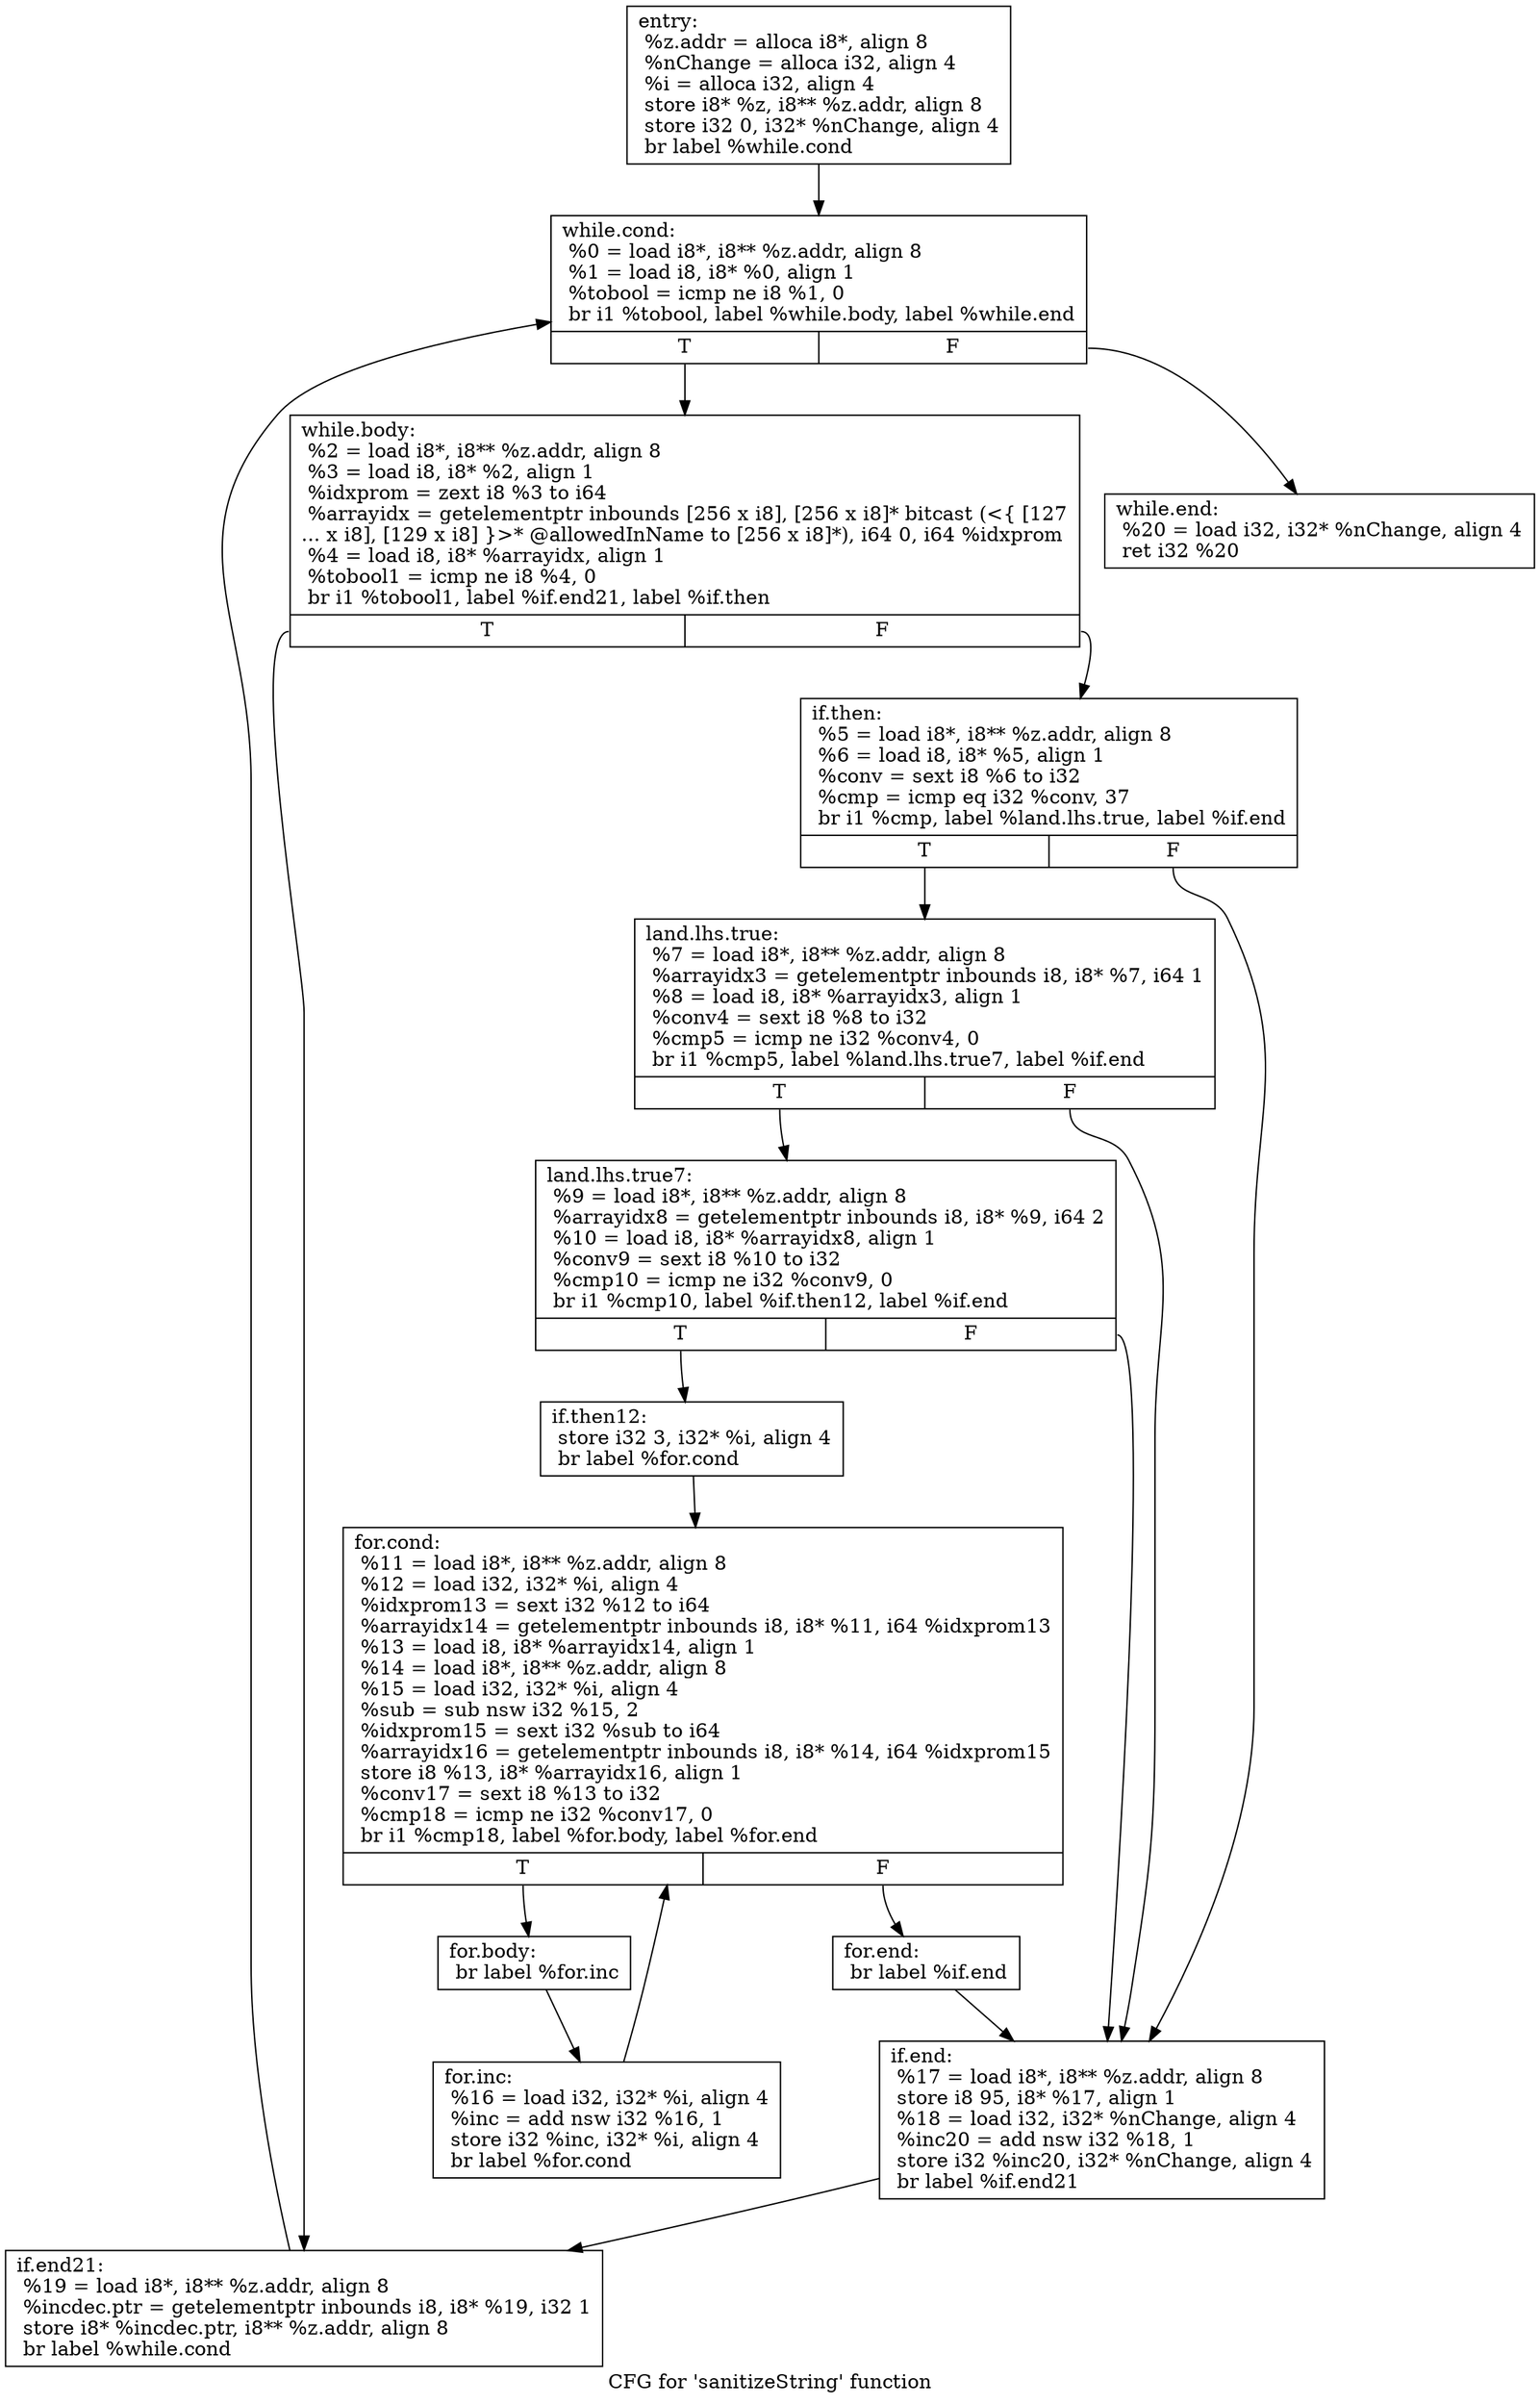 digraph "CFG for 'sanitizeString' function" {
	label="CFG for 'sanitizeString' function";

	Node0xc1b1b0 [shape=record,label="{entry:\l  %z.addr = alloca i8*, align 8\l  %nChange = alloca i32, align 4\l  %i = alloca i32, align 4\l  store i8* %z, i8** %z.addr, align 8\l  store i32 0, i32* %nChange, align 4\l  br label %while.cond\l}"];
	Node0xc1b1b0 -> Node0xc1b400;
	Node0xc1b400 [shape=record,label="{while.cond:                                       \l  %0 = load i8*, i8** %z.addr, align 8\l  %1 = load i8, i8* %0, align 1\l  %tobool = icmp ne i8 %1, 0\l  br i1 %tobool, label %while.body, label %while.end\l|{<s0>T|<s1>F}}"];
	Node0xc1b400:s0 -> Node0xc1b620;
	Node0xc1b400:s1 -> Node0xc1b700;
	Node0xc1b620 [shape=record,label="{while.body:                                       \l  %2 = load i8*, i8** %z.addr, align 8\l  %3 = load i8, i8* %2, align 1\l  %idxprom = zext i8 %3 to i64\l  %arrayidx = getelementptr inbounds [256 x i8], [256 x i8]* bitcast (\<\{ [127\l... x i8], [129 x i8] \}\>* @allowedInName to [256 x i8]*), i64 0, i64 %idxprom\l  %4 = load i8, i8* %arrayidx, align 1\l  %tobool1 = icmp ne i8 %4, 0\l  br i1 %tobool1, label %if.end21, label %if.then\l|{<s0>T|<s1>F}}"];
	Node0xc1b620:s0 -> Node0xc1bb20;
	Node0xc1b620:s1 -> Node0xc1b110;
	Node0xc1b110 [shape=record,label="{if.then:                                          \l  %5 = load i8*, i8** %z.addr, align 8\l  %6 = load i8, i8* %5, align 1\l  %conv = sext i8 %6 to i32\l  %cmp = icmp eq i32 %conv, 37\l  br i1 %cmp, label %land.lhs.true, label %if.end\l|{<s0>T|<s1>F}}"];
	Node0xc1b110:s0 -> Node0xc1bfa0;
	Node0xc1b110:s1 -> Node0xc1c080;
	Node0xc1bfa0 [shape=record,label="{land.lhs.true:                                    \l  %7 = load i8*, i8** %z.addr, align 8\l  %arrayidx3 = getelementptr inbounds i8, i8* %7, i64 1\l  %8 = load i8, i8* %arrayidx3, align 1\l  %conv4 = sext i8 %8 to i32\l  %cmp5 = icmp ne i32 %conv4, 0\l  br i1 %cmp5, label %land.lhs.true7, label %if.end\l|{<s0>T|<s1>F}}"];
	Node0xc1bfa0:s0 -> Node0xc1ba40;
	Node0xc1bfa0:s1 -> Node0xc1c080;
	Node0xc1ba40 [shape=record,label="{land.lhs.true7:                                   \l  %9 = load i8*, i8** %z.addr, align 8\l  %arrayidx8 = getelementptr inbounds i8, i8* %9, i64 2\l  %10 = load i8, i8* %arrayidx8, align 1\l  %conv9 = sext i8 %10 to i32\l  %cmp10 = icmp ne i32 %conv9, 0\l  br i1 %cmp10, label %if.then12, label %if.end\l|{<s0>T|<s1>F}}"];
	Node0xc1ba40:s0 -> Node0xc1bb70;
	Node0xc1ba40:s1 -> Node0xc1c080;
	Node0xc1bb70 [shape=record,label="{if.then12:                                        \l  store i32 3, i32* %i, align 4\l  br label %for.cond\l}"];
	Node0xc1bb70 -> Node0xc1cb70;
	Node0xc1cb70 [shape=record,label="{for.cond:                                         \l  %11 = load i8*, i8** %z.addr, align 8\l  %12 = load i32, i32* %i, align 4\l  %idxprom13 = sext i32 %12 to i64\l  %arrayidx14 = getelementptr inbounds i8, i8* %11, i64 %idxprom13\l  %13 = load i8, i8* %arrayidx14, align 1\l  %14 = load i8*, i8** %z.addr, align 8\l  %15 = load i32, i32* %i, align 4\l  %sub = sub nsw i32 %15, 2\l  %idxprom15 = sext i32 %sub to i64\l  %arrayidx16 = getelementptr inbounds i8, i8* %14, i64 %idxprom15\l  store i8 %13, i8* %arrayidx16, align 1\l  %conv17 = sext i8 %13 to i32\l  %cmp18 = icmp ne i32 %conv17, 0\l  br i1 %cmp18, label %for.body, label %for.end\l|{<s0>T|<s1>F}}"];
	Node0xc1cb70:s0 -> Node0xc1d240;
	Node0xc1cb70:s1 -> Node0xc1d320;
	Node0xc1d240 [shape=record,label="{for.body:                                         \l  br label %for.inc\l}"];
	Node0xc1d240 -> Node0xc1d480;
	Node0xc1d480 [shape=record,label="{for.inc:                                          \l  %16 = load i32, i32* %i, align 4\l  %inc = add nsw i32 %16, 1\l  store i32 %inc, i32* %i, align 4\l  br label %for.cond\l}"];
	Node0xc1d480 -> Node0xc1cb70;
	Node0xc1d320 [shape=record,label="{for.end:                                          \l  br label %if.end\l}"];
	Node0xc1d320 -> Node0xc1c080;
	Node0xc1c080 [shape=record,label="{if.end:                                           \l  %17 = load i8*, i8** %z.addr, align 8\l  store i8 95, i8* %17, align 1\l  %18 = load i32, i32* %nChange, align 4\l  %inc20 = add nsw i32 %18, 1\l  store i32 %inc20, i32* %nChange, align 4\l  br label %if.end21\l}"];
	Node0xc1c080 -> Node0xc1bb20;
	Node0xc1bb20 [shape=record,label="{if.end21:                                         \l  %19 = load i8*, i8** %z.addr, align 8\l  %incdec.ptr = getelementptr inbounds i8, i8* %19, i32 1\l  store i8* %incdec.ptr, i8** %z.addr, align 8\l  br label %while.cond\l}"];
	Node0xc1bb20 -> Node0xc1b400;
	Node0xc1b700 [shape=record,label="{while.end:                                        \l  %20 = load i32, i32* %nChange, align 4\l  ret i32 %20\l}"];
}
